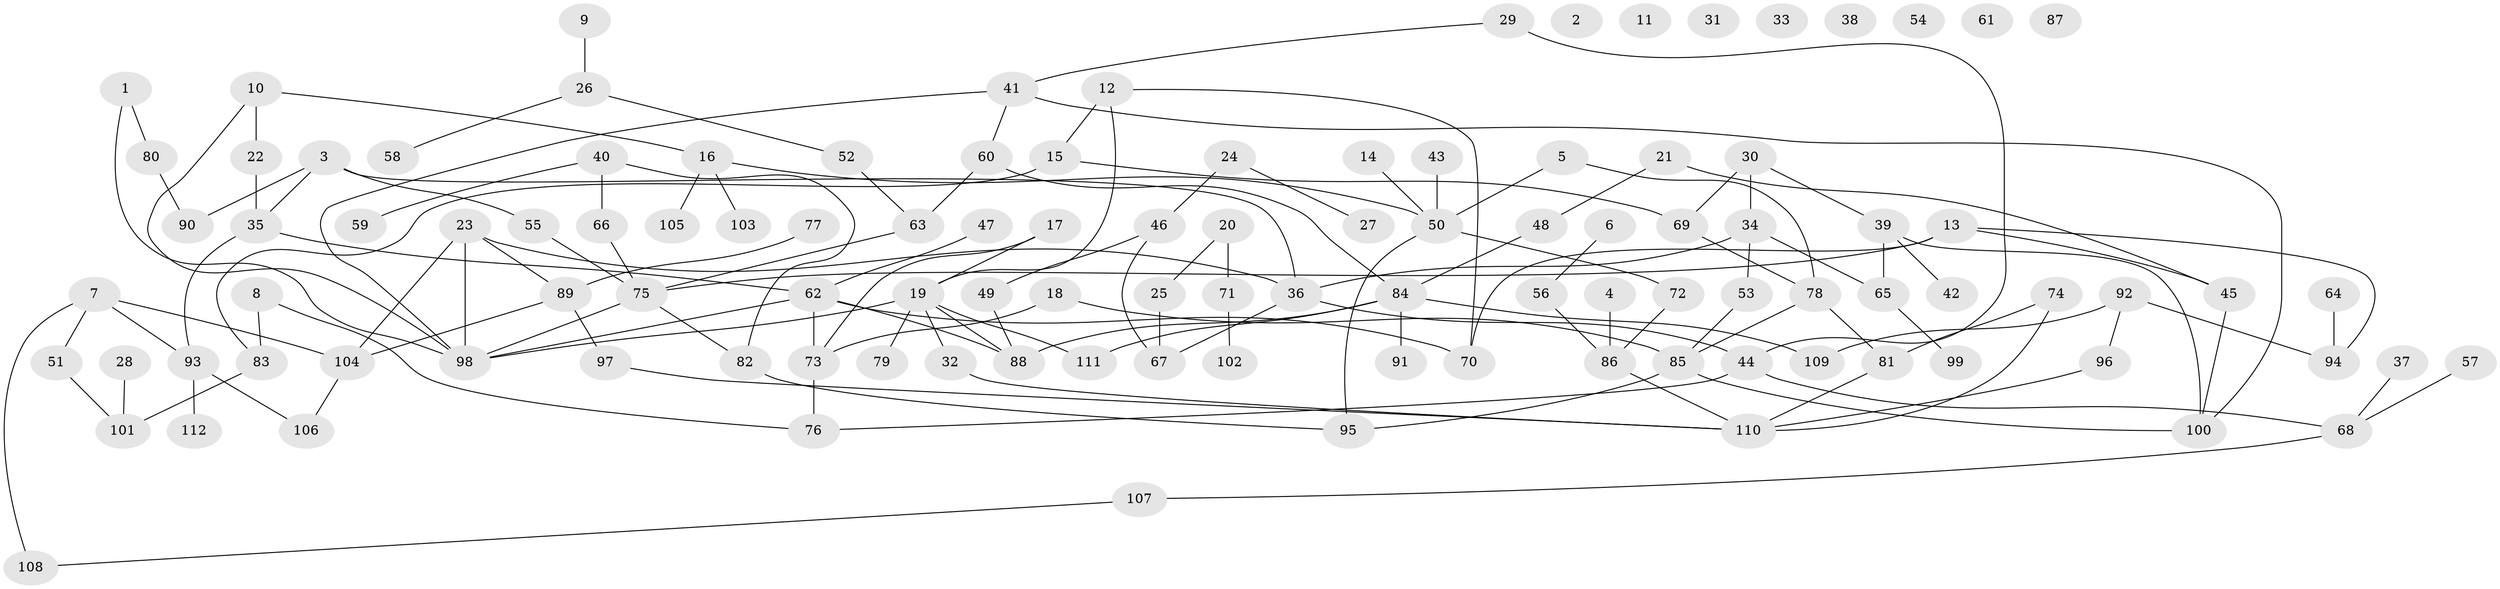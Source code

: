 // Generated by graph-tools (version 1.1) at 2025/25/03/09/25 03:25:19]
// undirected, 112 vertices, 141 edges
graph export_dot {
graph [start="1"]
  node [color=gray90,style=filled];
  1;
  2;
  3;
  4;
  5;
  6;
  7;
  8;
  9;
  10;
  11;
  12;
  13;
  14;
  15;
  16;
  17;
  18;
  19;
  20;
  21;
  22;
  23;
  24;
  25;
  26;
  27;
  28;
  29;
  30;
  31;
  32;
  33;
  34;
  35;
  36;
  37;
  38;
  39;
  40;
  41;
  42;
  43;
  44;
  45;
  46;
  47;
  48;
  49;
  50;
  51;
  52;
  53;
  54;
  55;
  56;
  57;
  58;
  59;
  60;
  61;
  62;
  63;
  64;
  65;
  66;
  67;
  68;
  69;
  70;
  71;
  72;
  73;
  74;
  75;
  76;
  77;
  78;
  79;
  80;
  81;
  82;
  83;
  84;
  85;
  86;
  87;
  88;
  89;
  90;
  91;
  92;
  93;
  94;
  95;
  96;
  97;
  98;
  99;
  100;
  101;
  102;
  103;
  104;
  105;
  106;
  107;
  108;
  109;
  110;
  111;
  112;
  1 -- 80;
  1 -- 98;
  3 -- 35;
  3 -- 36;
  3 -- 55;
  3 -- 90;
  4 -- 86;
  5 -- 50;
  5 -- 78;
  6 -- 56;
  7 -- 51;
  7 -- 93;
  7 -- 104;
  7 -- 108;
  8 -- 76;
  8 -- 83;
  9 -- 26;
  10 -- 16;
  10 -- 22;
  10 -- 98;
  12 -- 15;
  12 -- 19;
  12 -- 70;
  13 -- 45;
  13 -- 70;
  13 -- 75;
  13 -- 94;
  14 -- 50;
  15 -- 69;
  15 -- 83;
  16 -- 50;
  16 -- 103;
  16 -- 105;
  17 -- 19;
  17 -- 73;
  18 -- 73;
  18 -- 85;
  19 -- 32;
  19 -- 79;
  19 -- 88;
  19 -- 98;
  19 -- 111;
  20 -- 25;
  20 -- 71;
  21 -- 45;
  21 -- 48;
  22 -- 35;
  23 -- 36;
  23 -- 89;
  23 -- 98;
  23 -- 104;
  24 -- 27;
  24 -- 46;
  25 -- 67;
  26 -- 52;
  26 -- 58;
  28 -- 101;
  29 -- 41;
  29 -- 44;
  30 -- 34;
  30 -- 39;
  30 -- 69;
  32 -- 110;
  34 -- 36;
  34 -- 53;
  34 -- 65;
  35 -- 62;
  35 -- 93;
  36 -- 44;
  36 -- 67;
  37 -- 68;
  39 -- 42;
  39 -- 65;
  39 -- 100;
  40 -- 59;
  40 -- 66;
  40 -- 82;
  41 -- 60;
  41 -- 98;
  41 -- 100;
  43 -- 50;
  44 -- 68;
  44 -- 76;
  45 -- 100;
  46 -- 49;
  46 -- 67;
  47 -- 62;
  48 -- 84;
  49 -- 88;
  50 -- 72;
  50 -- 95;
  51 -- 101;
  52 -- 63;
  53 -- 85;
  55 -- 75;
  56 -- 86;
  57 -- 68;
  60 -- 63;
  60 -- 84;
  62 -- 70;
  62 -- 73;
  62 -- 88;
  62 -- 98;
  63 -- 75;
  64 -- 94;
  65 -- 99;
  66 -- 75;
  68 -- 107;
  69 -- 78;
  71 -- 102;
  72 -- 86;
  73 -- 76;
  74 -- 81;
  74 -- 110;
  75 -- 82;
  75 -- 98;
  77 -- 89;
  78 -- 81;
  78 -- 85;
  80 -- 90;
  81 -- 110;
  82 -- 95;
  83 -- 101;
  84 -- 88;
  84 -- 91;
  84 -- 109;
  84 -- 111;
  85 -- 95;
  85 -- 100;
  86 -- 110;
  89 -- 97;
  89 -- 104;
  92 -- 94;
  92 -- 96;
  92 -- 109;
  93 -- 106;
  93 -- 112;
  96 -- 110;
  97 -- 110;
  104 -- 106;
  107 -- 108;
}
